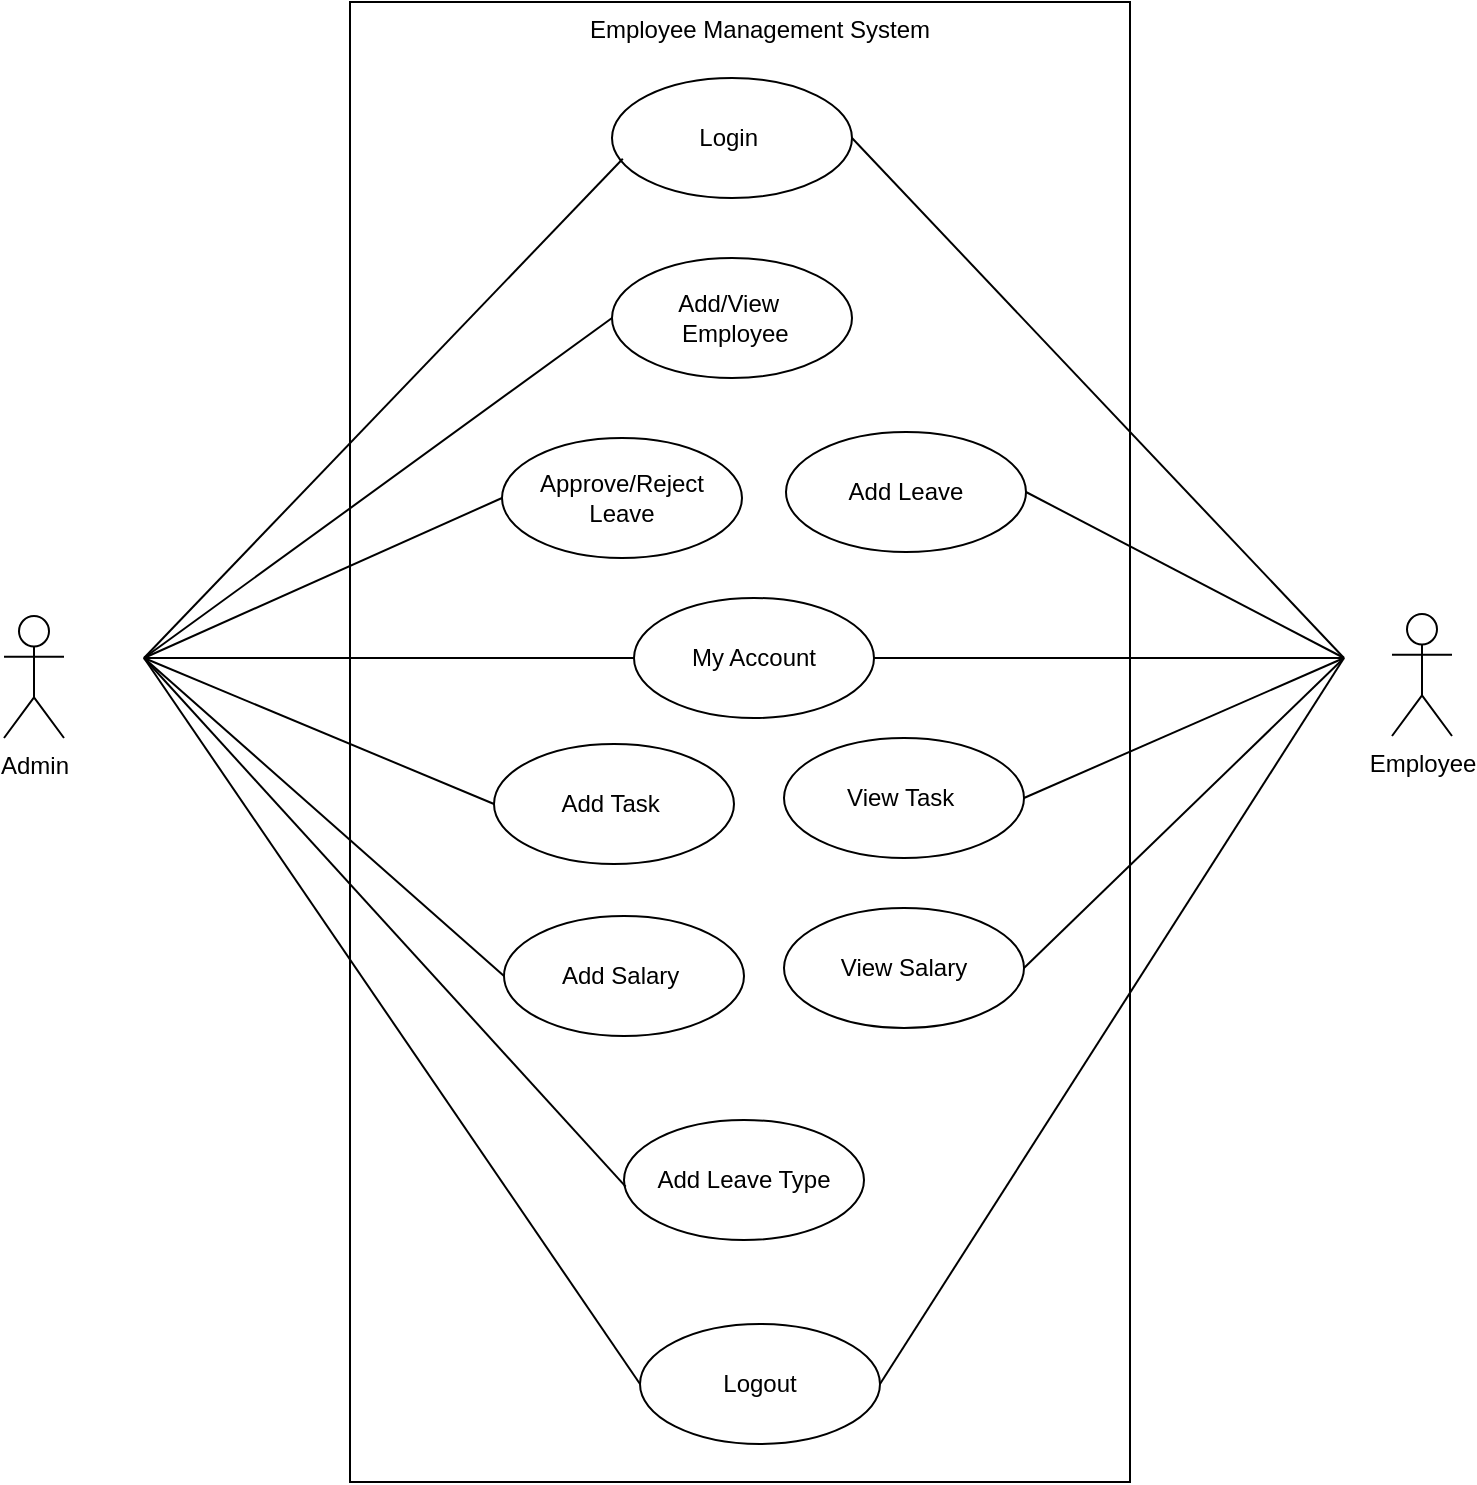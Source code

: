 <mxfile version="22.1.11" type="github">
  <diagram name="Page-1" id="D1wTHOpoCVznK_a-yqN4">
    <mxGraphModel dx="1379" dy="746" grid="1" gridSize="10" guides="1" tooltips="1" connect="1" arrows="1" fold="1" page="1" pageScale="1" pageWidth="827" pageHeight="1169" math="0" shadow="0">
      <root>
        <mxCell id="0" />
        <mxCell id="1" parent="0" />
        <mxCell id="9IPaRKAsTYbbkbORtt6L-1" value="" style="rounded=0;whiteSpace=wrap;html=1;" parent="1" vertex="1">
          <mxGeometry x="223" y="152" width="390" height="740" as="geometry" />
        </mxCell>
        <mxCell id="9IPaRKAsTYbbkbORtt6L-2" value="Add/View&amp;nbsp;&lt;br&gt;&amp;nbsp;Employee" style="ellipse;whiteSpace=wrap;html=1;" parent="1" vertex="1">
          <mxGeometry x="354" y="280" width="120" height="60" as="geometry" />
        </mxCell>
        <mxCell id="9IPaRKAsTYbbkbORtt6L-3" value="Add Leave" style="ellipse;whiteSpace=wrap;html=1;" parent="1" vertex="1">
          <mxGeometry x="441" y="367" width="120" height="60" as="geometry" />
        </mxCell>
        <mxCell id="9IPaRKAsTYbbkbORtt6L-4" value="Approve/Reject Leave" style="ellipse;whiteSpace=wrap;html=1;" parent="1" vertex="1">
          <mxGeometry x="299" y="370" width="120" height="60" as="geometry" />
        </mxCell>
        <mxCell id="9IPaRKAsTYbbkbORtt6L-5" value="My Account" style="ellipse;whiteSpace=wrap;html=1;" parent="1" vertex="1">
          <mxGeometry x="365" y="450" width="120" height="60" as="geometry" />
        </mxCell>
        <mxCell id="9IPaRKAsTYbbkbORtt6L-6" value="Login&amp;nbsp;" style="ellipse;whiteSpace=wrap;html=1;" parent="1" vertex="1">
          <mxGeometry x="354" y="190" width="120" height="60" as="geometry" />
        </mxCell>
        <mxCell id="9IPaRKAsTYbbkbORtt6L-7" value="Add Task&amp;nbsp;" style="ellipse;whiteSpace=wrap;html=1;" parent="1" vertex="1">
          <mxGeometry x="295" y="523" width="120" height="60" as="geometry" />
        </mxCell>
        <mxCell id="9IPaRKAsTYbbkbORtt6L-8" value="Add Salary&amp;nbsp;" style="ellipse;whiteSpace=wrap;html=1;" parent="1" vertex="1">
          <mxGeometry x="300" y="609" width="120" height="60" as="geometry" />
        </mxCell>
        <mxCell id="9IPaRKAsTYbbkbORtt6L-9" value="Admin" style="shape=umlActor;verticalLabelPosition=bottom;verticalAlign=top;html=1;outlineConnect=0;" parent="1" vertex="1">
          <mxGeometry x="50" y="459" width="30" height="61" as="geometry" />
        </mxCell>
        <mxCell id="9IPaRKAsTYbbkbORtt6L-10" value="Employee" style="shape=umlActor;verticalLabelPosition=bottom;verticalAlign=top;html=1;outlineConnect=0;" parent="1" vertex="1">
          <mxGeometry x="744" y="458" width="30" height="61" as="geometry" />
        </mxCell>
        <mxCell id="9IPaRKAsTYbbkbORtt6L-18" value="" style="endArrow=none;html=1;rounded=0;entryX=0;entryY=0.5;entryDx=0;entryDy=0;" parent="1" target="9IPaRKAsTYbbkbORtt6L-2" edge="1">
          <mxGeometry width="50" height="50" relative="1" as="geometry">
            <mxPoint x="120" y="480" as="sourcePoint" />
            <mxPoint x="170" y="360" as="targetPoint" />
          </mxGeometry>
        </mxCell>
        <mxCell id="9IPaRKAsTYbbkbORtt6L-19" value="" style="endArrow=none;html=1;rounded=0;entryX=0;entryY=0.5;entryDx=0;entryDy=0;" parent="1" target="9IPaRKAsTYbbkbORtt6L-4" edge="1">
          <mxGeometry width="50" height="50" relative="1" as="geometry">
            <mxPoint x="120" y="480" as="sourcePoint" />
            <mxPoint x="280" y="210" as="targetPoint" />
          </mxGeometry>
        </mxCell>
        <mxCell id="9IPaRKAsTYbbkbORtt6L-20" value="" style="endArrow=none;html=1;rounded=0;entryX=0;entryY=0.5;entryDx=0;entryDy=0;" parent="1" target="9IPaRKAsTYbbkbORtt6L-8" edge="1">
          <mxGeometry width="50" height="50" relative="1" as="geometry">
            <mxPoint x="120" y="480" as="sourcePoint" />
            <mxPoint x="190" y="420" as="targetPoint" />
          </mxGeometry>
        </mxCell>
        <mxCell id="9IPaRKAsTYbbkbORtt6L-21" value="" style="endArrow=none;html=1;rounded=0;entryX=0;entryY=0.5;entryDx=0;entryDy=0;" parent="1" target="9IPaRKAsTYbbkbORtt6L-7" edge="1">
          <mxGeometry width="50" height="50" relative="1" as="geometry">
            <mxPoint x="120" y="480" as="sourcePoint" />
            <mxPoint x="280" y="639" as="targetPoint" />
            <Array as="points" />
          </mxGeometry>
        </mxCell>
        <mxCell id="9IPaRKAsTYbbkbORtt6L-22" value="" style="endArrow=none;html=1;rounded=0;entryX=0.045;entryY=0.673;entryDx=0;entryDy=0;entryPerimeter=0;" parent="1" target="9IPaRKAsTYbbkbORtt6L-6" edge="1">
          <mxGeometry width="50" height="50" relative="1" as="geometry">
            <mxPoint x="120" y="480" as="sourcePoint" />
            <mxPoint x="290" y="649" as="targetPoint" />
          </mxGeometry>
        </mxCell>
        <mxCell id="9IPaRKAsTYbbkbORtt6L-24" value="" style="endArrow=none;html=1;rounded=0;entryX=0;entryY=0.5;entryDx=0;entryDy=0;" parent="1" target="9IPaRKAsTYbbkbORtt6L-5" edge="1">
          <mxGeometry width="50" height="50" relative="1" as="geometry">
            <mxPoint x="120" y="480" as="sourcePoint" />
            <mxPoint x="590" y="400" as="targetPoint" />
          </mxGeometry>
        </mxCell>
        <mxCell id="9IPaRKAsTYbbkbORtt6L-27" value="" style="endArrow=none;html=1;rounded=0;exitX=1;exitY=0.5;exitDx=0;exitDy=0;" parent="1" source="9IPaRKAsTYbbkbORtt6L-3" edge="1">
          <mxGeometry width="50" height="50" relative="1" as="geometry">
            <mxPoint x="430" y="450" as="sourcePoint" />
            <mxPoint x="720" y="480" as="targetPoint" />
          </mxGeometry>
        </mxCell>
        <mxCell id="9IPaRKAsTYbbkbORtt6L-28" value="" style="endArrow=none;html=1;rounded=0;exitX=1;exitY=0.5;exitDx=0;exitDy=0;" parent="1" source="9IPaRKAsTYbbkbORtt6L-5" edge="1">
          <mxGeometry width="50" height="50" relative="1" as="geometry">
            <mxPoint x="440" y="460" as="sourcePoint" />
            <mxPoint x="720" y="480" as="targetPoint" />
          </mxGeometry>
        </mxCell>
        <mxCell id="9IPaRKAsTYbbkbORtt6L-29" value="" style="endArrow=none;html=1;rounded=0;exitX=1;exitY=0.5;exitDx=0;exitDy=0;" parent="1" source="h489zqBplUev7dLN2oAr-3" edge="1">
          <mxGeometry width="50" height="50" relative="1" as="geometry">
            <mxPoint x="390" y="650" as="sourcePoint" />
            <mxPoint x="720" y="480" as="targetPoint" />
          </mxGeometry>
        </mxCell>
        <mxCell id="9IPaRKAsTYbbkbORtt6L-30" value="" style="endArrow=none;html=1;rounded=0;exitX=1;exitY=0.5;exitDx=0;exitDy=0;" parent="1" source="9IPaRKAsTYbbkbORtt6L-6" edge="1">
          <mxGeometry width="50" height="50" relative="1" as="geometry">
            <mxPoint x="480" y="570" as="sourcePoint" />
            <mxPoint x="720" y="480" as="targetPoint" />
          </mxGeometry>
        </mxCell>
        <mxCell id="h489zqBplUev7dLN2oAr-3" value="View Task&amp;nbsp;" style="ellipse;whiteSpace=wrap;html=1;" vertex="1" parent="1">
          <mxGeometry x="440" y="520" width="120" height="60" as="geometry" />
        </mxCell>
        <mxCell id="h489zqBplUev7dLN2oAr-5" value="View Salary" style="ellipse;whiteSpace=wrap;html=1;" vertex="1" parent="1">
          <mxGeometry x="440" y="605" width="120" height="60" as="geometry" />
        </mxCell>
        <mxCell id="h489zqBplUev7dLN2oAr-6" value="" style="endArrow=none;html=1;rounded=0;exitX=1;exitY=0.5;exitDx=0;exitDy=0;" edge="1" parent="1" source="h489zqBplUev7dLN2oAr-5">
          <mxGeometry width="50" height="50" relative="1" as="geometry">
            <mxPoint x="570" y="580" as="sourcePoint" />
            <mxPoint x="720" y="480" as="targetPoint" />
          </mxGeometry>
        </mxCell>
        <mxCell id="h489zqBplUev7dLN2oAr-8" value="Add Leave Type" style="ellipse;whiteSpace=wrap;html=1;" vertex="1" parent="1">
          <mxGeometry x="360" y="711" width="120" height="60" as="geometry" />
        </mxCell>
        <mxCell id="h489zqBplUev7dLN2oAr-9" value="" style="endArrow=none;html=1;rounded=0;entryX=0.007;entryY=0.555;entryDx=0;entryDy=0;entryPerimeter=0;" edge="1" parent="1" target="h489zqBplUev7dLN2oAr-8">
          <mxGeometry width="50" height="50" relative="1" as="geometry">
            <mxPoint x="120" y="480" as="sourcePoint" />
            <mxPoint x="300" y="760" as="targetPoint" />
          </mxGeometry>
        </mxCell>
        <mxCell id="h489zqBplUev7dLN2oAr-14" value="" style="endArrow=none;html=1;rounded=0;entryX=0;entryY=0.5;entryDx=0;entryDy=0;" edge="1" parent="1" target="h489zqBplUev7dLN2oAr-15">
          <mxGeometry width="50" height="50" relative="1" as="geometry">
            <mxPoint x="120" y="480" as="sourcePoint" />
            <mxPoint x="260" y="770" as="targetPoint" />
          </mxGeometry>
        </mxCell>
        <mxCell id="h489zqBplUev7dLN2oAr-15" value="Logout" style="ellipse;whiteSpace=wrap;html=1;" vertex="1" parent="1">
          <mxGeometry x="368" y="813" width="120" height="60" as="geometry" />
        </mxCell>
        <mxCell id="h489zqBplUev7dLN2oAr-17" value="" style="endArrow=none;html=1;rounded=0;exitX=1;exitY=0.5;exitDx=0;exitDy=0;" edge="1" parent="1" source="h489zqBplUev7dLN2oAr-15">
          <mxGeometry width="50" height="50" relative="1" as="geometry">
            <mxPoint x="570" y="645" as="sourcePoint" />
            <mxPoint x="720" y="480" as="targetPoint" />
          </mxGeometry>
        </mxCell>
        <mxCell id="h489zqBplUev7dLN2oAr-18" value="Employee Management System" style="text;html=1;strokeColor=none;fillColor=none;align=center;verticalAlign=middle;whiteSpace=wrap;rounded=0;" vertex="1" parent="1">
          <mxGeometry x="338" y="152" width="180" height="28" as="geometry" />
        </mxCell>
      </root>
    </mxGraphModel>
  </diagram>
</mxfile>
